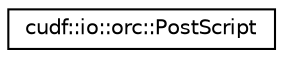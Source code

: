 digraph "Graphical Class Hierarchy"
{
  edge [fontname="Helvetica",fontsize="10",labelfontname="Helvetica",labelfontsize="10"];
  node [fontname="Helvetica",fontsize="10",shape=record];
  rankdir="LR";
  Node0 [label="cudf::io::orc::PostScript",height=0.2,width=0.4,color="black", fillcolor="white", style="filled",URL="$structcudf_1_1io_1_1orc_1_1PostScript.html"];
}
